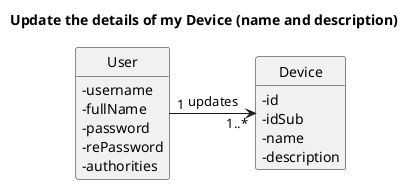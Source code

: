 @startuml
'https://plantuml.com/class-diagram
hide circle
skinparam classAttributeIconSize 0
hide methods

title Update the details of my Device (name and description)


class Device{
    -id
    -idSub
    -name
    -description
}

class User{
    -username
    -fullName
    -password
    -rePassword
    -authorities

}



User "1" -right--> "1..*" Device: updates

@enduml